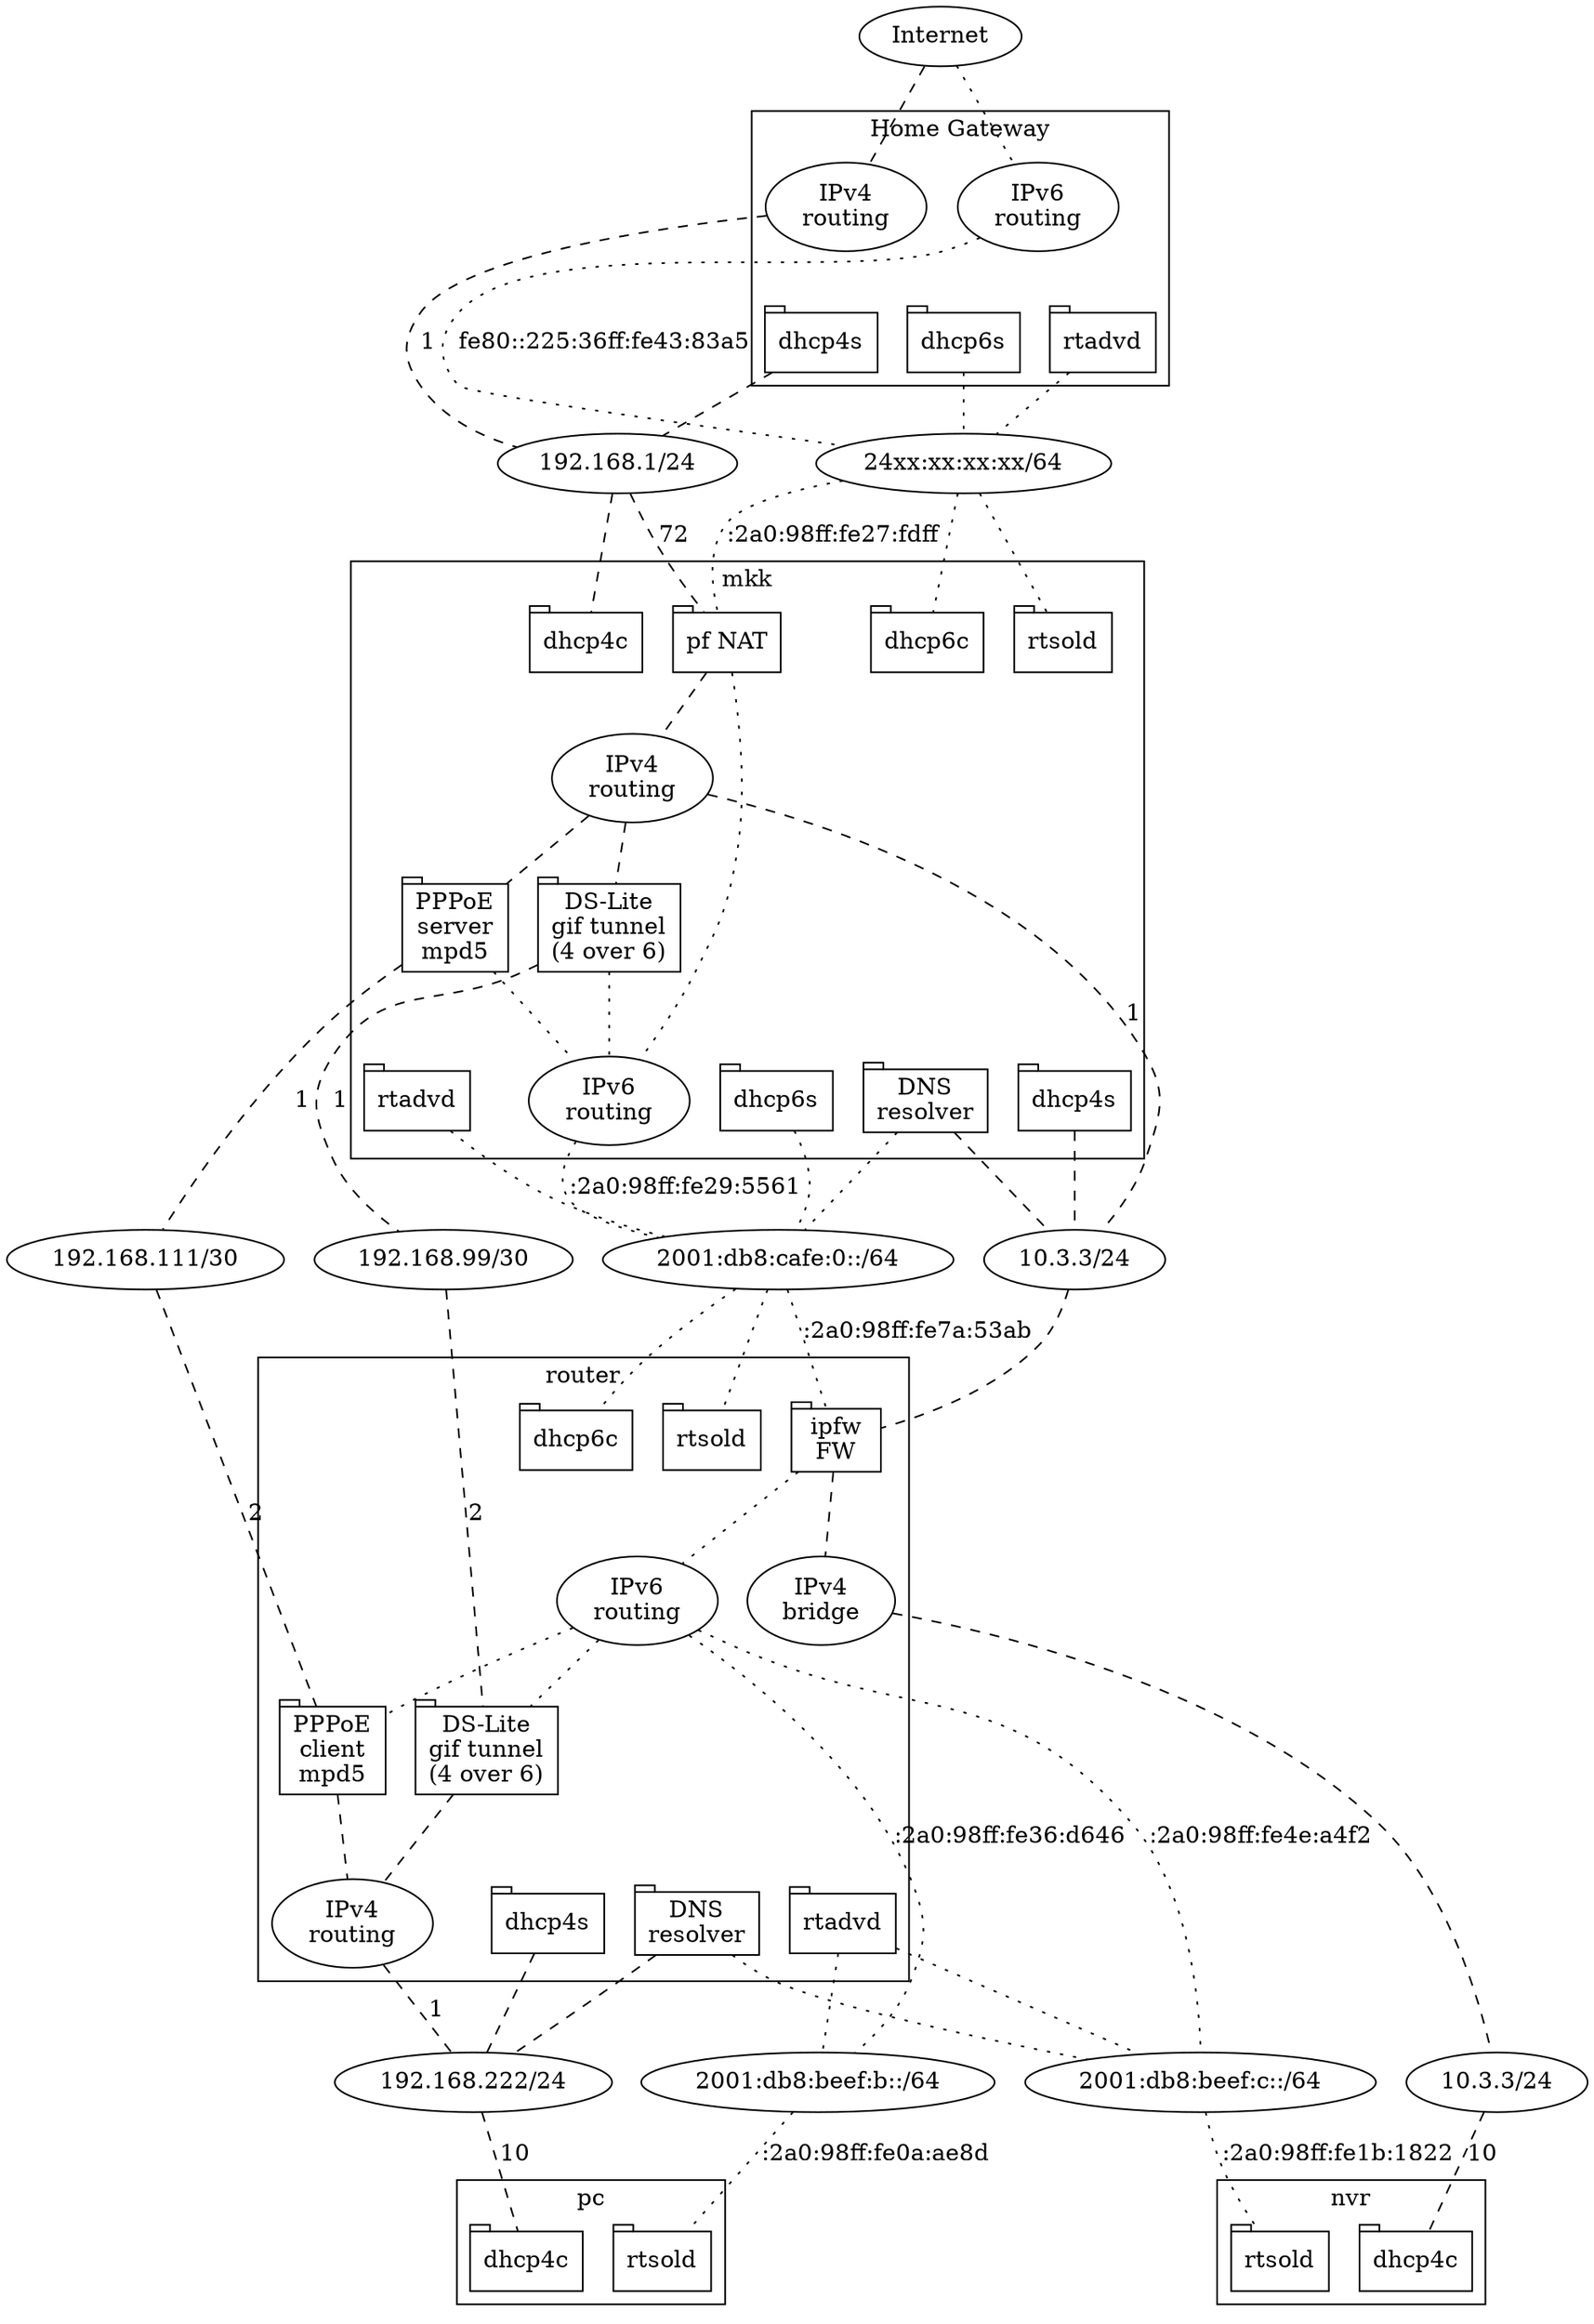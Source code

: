 graph interfaces {
    node [shape="tab"]

    internet [shape="oval" label="Internet"]
    subgraph cluster_hgw {
        label="Home Gateway"
        {
            rank="same"
            hgw_routing4 [shape="oval" label="IPv4\nrouting"]
            hgw_routing6 [shape="oval" label="IPv6\nrouting"]
        }
        hgw_routing4 -- hgw_dhcp4s [style="invis"]
        {
            rank="same"
            hgw_dhcp4s [label="dhcp4s"]
            hgw_rtadvd [label="rtadvd"]
            hgw_dhcp6s [label="dhcp6s"]
        }
    }
    lan4 [shape="oval" label="192.168.1/24"]
    lan6 [shape="oval" label="24xx:xx:xx:xx/64"]
    subgraph cluster_mkk {
        label="mkk"
        {
            rank="same"
            mkk_pf [label="pf NAT"]
            mkk_dhcp4c [label="dhcp4c"]
            mkk_rtsold [label="rtsold"]
            mkk_dhcp6c [label="dhcp6c"]
        }
        mkk_routing4 [shape="oval" label="IPv4\nrouting"]
        mkk_routing6 [shape="oval" label="IPv6\nrouting"]
        mkk_routing4 -- mkk_dhcp4s [style="invis"]
        mkk_pppoes [label="PPPoE\nserver\nmpd5"]
	mkk_dslites [label="DS-Lite\ngif tunnel\n(4 over 6)"]
        {
            rank="same"
            mkk_routing6 -- mkk_rtadvd [style="invis"]
            mkk_dhcp4s [label="dhcp4s"]
            mkk_rtadvd [label="rtadvd"]
            mkk_dhcp6s [label="dhcp6s"]
            mkk_resolver [label="DNS\nresolver"]
        }
    }
    {
        rank="same"
        onu4 [shape="oval" label="10.3.3/24"]
        onu6 [shape="oval" label="2001:db8:cafe:0::/64"]
        pppoe4  [shape="oval" label="192.168.111/30"]
        dslite4 [shape="oval" label="192.168.99/30"]
    }
    subgraph cluster_router { label="router"
        {
            rank="same"
            rt_ipfw [label="ipfw\nFW"]
            rt_rtsold [label="rtsold"]
            rt_dhcp6c [label="dhcp6c"]
        }
        rt_routing6 [shape="oval" label="IPv6\nrouting"]
        rt_bridge4 [shape="oval" label="IPv4\nbridge"]
        rt_pppoec [label="PPPoE\nclient\nmpd5"]
        rt_dslitec [label="DS-Lite\ngif tunnel\n(4 over 6)"]
        rt_routing4 -- rt_dhcp4s [style="invis"]
        {
            rank="same"
            rt_routing4 [shape="oval" label="IPv4\nrouting"]
            rt_dhcp4s [label="dhcp4s"]
            rt_rtadvd [label="rtadvd"]
            rt_resolver [label="DNS\nresolver"]
        }
    }
    {
        rank="same"
        pc4 [shape="oval" label="192.168.222/24"]
        pc6 [shape="oval" label="2001:db8:beef:b::/64"]
        nvr4 [shape="oval" label="10.3.3/24"]
        nvr6 [shape="oval" label="2001:db8:beef:c::/64"]
    }
    subgraph cluster_pc { label="pc"
        pc_dhcp4c [label="dhcp4c"]
        pc_rtsold [label="rtsold"]
    }
    subgraph cluster_nvr { label="nvr"
        nvr_dhcp4c [label="dhcp4c"]
        nvr_rtsold [label="rtsold"]
    }

    {
        edge [style="dashed"]
        internet -- hgw_routing4
        hgw_routing4 -- lan4 [label="1"]
        hgw_dhcp4s -- lan4

        lan4 -- mkk_pf [label="72"]
        lan4 -- mkk_dhcp4c
        mkk_pf -- mkk_routing4
        mkk_routing4 -- mkk_pppoes
        mkk_pppoes -- pppoe4 [label="1"]
        mkk_routing4 -- mkk_dslites
        mkk_dslites -- dslite4 [label="1"]
        mkk_routing4 -- onu4 [label="1"]
        mkk_dhcp4s -- onu4
        mkk_resolver -- onu4

        onu4 -- rt_ipfw 
        rt_ipfw -- rt_bridge4
        rt_routing4 -- pc4 [label="1"]
        rt_bridge4 -- nvr4
        pppoe4 -- rt_pppoec [label="2"]
        rt_pppoec -- rt_routing4
        dslite4 -- rt_dslitec [label="2"]
        rt_dslitec -- rt_routing4
        rt_dhcp4s -- pc4
        rt_resolver -- pc4
        pc4 -- pc_dhcp4c [label="10"]
        nvr4 -- nvr_dhcp4c [label="10"]
    }

    { # IPv6
        edge [style="dotted"]
        internet -- hgw_routing6
        hgw_routing6 -- lan6 [label="fe80::225:36ff:fe43:83a5"]
        hgw_rtadvd -- lan6
        hgw_dhcp6s -- lan6
        lan6 -- mkk_rtsold
        lan6 -- mkk_dhcp6c
        lan6 -- mkk_pf [label=":2a0:98ff:fe27:fdff"]
        mkk_pf -- mkk_routing6
        mkk_pppoes -- mkk_routing6
        mkk_dslites -- mkk_routing6
        mkk_routing6 -- onu6 [label=":2a0:98ff:fe29:5561"]
        mkk_rtadvd -- onu6
        mkk_dhcp6s -- onu6
        mkk_resolver -- onu6
        onu6 -- rt_ipfw [label=":2a0:98ff:fe7a:53ab"]
        onu6 -- rt_rtsold
        onu6 -- rt_dhcp6c
        rt_routing6 -- rt_pppoec
        rt_routing6 -- rt_dslitec
        rt_ipfw -- rt_routing6
        rt_routing6 -- pc6 [label=":2a0:98ff:fe36:d646"]
        rt_routing6 -- nvr6 [label=":2a0:98ff:fe4e:a4f2"]
        rt_rtadvd -- pc6
        rt_rtadvd -- nvr6
        rt_resolver -- nvr6
        pc6 -- pc_rtsold [label=":2a0:98ff:fe0a:ae8d"]
        nvr6 -- nvr_rtsold [label=":2a0:98ff:fe1b:1822"]
    }
}
